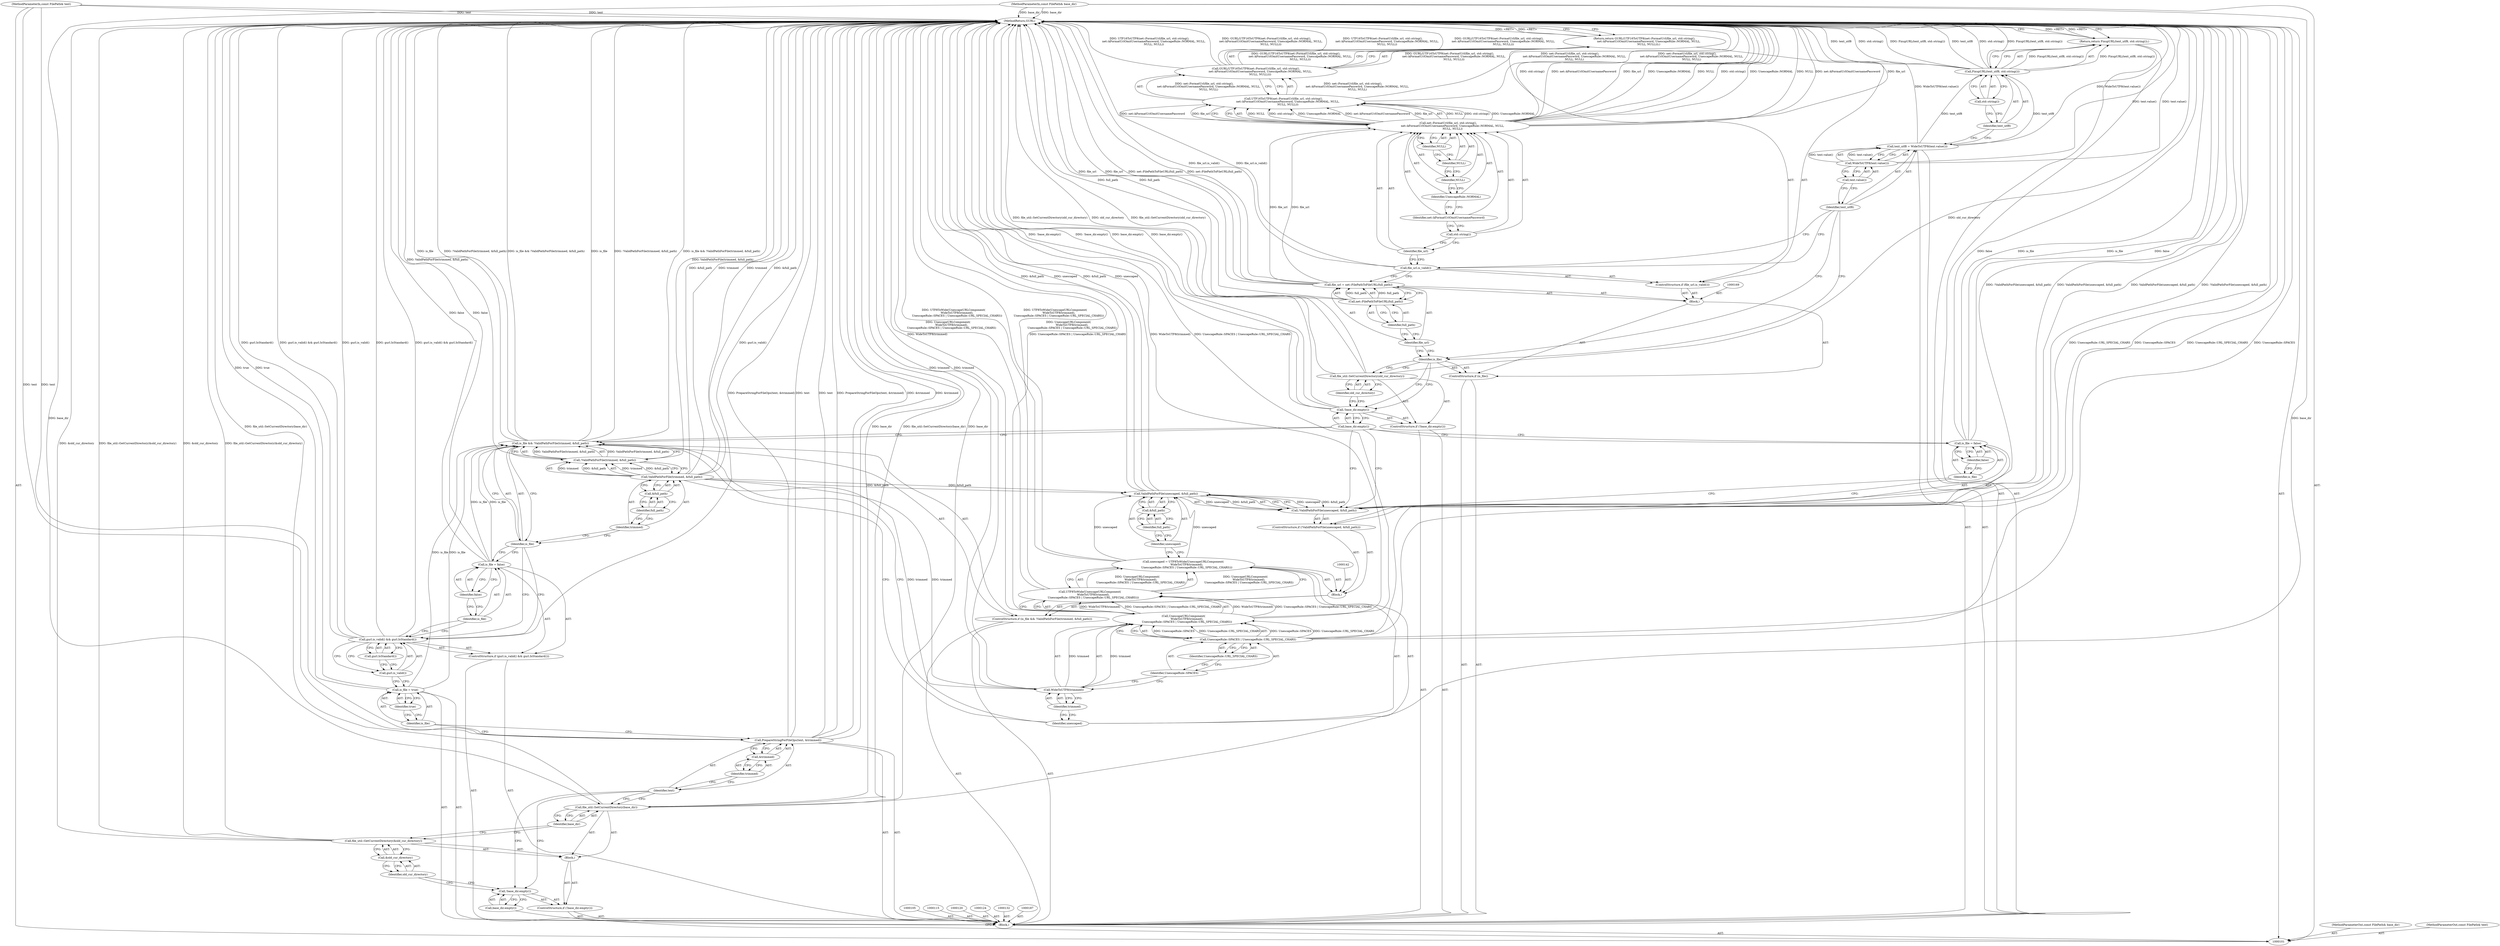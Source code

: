 digraph "0_Chrome_a64c3cf0ab6da24a9a010a45ebe4794422d40c71" {
"1000196" [label="(MethodReturn,GURL)"];
"1000102" [label="(MethodParameterIn,const FilePath& base_dir)"];
"1000306" [label="(MethodParameterOut,const FilePath& base_dir)"];
"1000117" [label="(Identifier,text)"];
"1000116" [label="(Call,PrepareStringForFileOps(text, &trimmed))"];
"1000118" [label="(Call,&trimmed)"];
"1000119" [label="(Identifier,trimmed)"];
"1000123" [label="(Identifier,true)"];
"1000121" [label="(Call,is_file = true)"];
"1000122" [label="(Identifier,is_file)"];
"1000125" [label="(ControlStructure,if (gurl.is_valid() && gurl.IsStandard()))"];
"1000128" [label="(Call,gurl.IsStandard())"];
"1000126" [label="(Call,gurl.is_valid() && gurl.IsStandard())"];
"1000127" [label="(Call,gurl.is_valid())"];
"1000131" [label="(Identifier,false)"];
"1000129" [label="(Call,is_file = false)"];
"1000130" [label="(Identifier,is_file)"];
"1000136" [label="(Call,!ValidPathForFile(trimmed, &full_path))"];
"1000137" [label="(Call,ValidPathForFile(trimmed, &full_path))"];
"1000133" [label="(ControlStructure,if (is_file && !ValidPathForFile(trimmed, &full_path)))"];
"1000138" [label="(Identifier,trimmed)"];
"1000139" [label="(Call,&full_path)"];
"1000140" [label="(Identifier,full_path)"];
"1000134" [label="(Call,is_file && !ValidPathForFile(trimmed, &full_path))"];
"1000135" [label="(Identifier,is_file)"];
"1000103" [label="(MethodParameterIn,const FilePath& text)"];
"1000307" [label="(MethodParameterOut,const FilePath& text)"];
"1000104" [label="(Block,)"];
"1000143" [label="(Call,unescaped = UTF8ToWide(UnescapeURLComponent(\n        WideToUTF8(trimmed),\n        UnescapeRule::SPACES | UnescapeRule::URL_SPECIAL_CHARS)))"];
"1000144" [label="(Identifier,unescaped)"];
"1000145" [label="(Call,UTF8ToWide(UnescapeURLComponent(\n        WideToUTF8(trimmed),\n        UnescapeRule::SPACES | UnescapeRule::URL_SPECIAL_CHARS)))"];
"1000141" [label="(Block,)"];
"1000146" [label="(Call,UnescapeURLComponent(\n        WideToUTF8(trimmed),\n        UnescapeRule::SPACES | UnescapeRule::URL_SPECIAL_CHARS))"];
"1000148" [label="(Identifier,trimmed)"];
"1000147" [label="(Call,WideToUTF8(trimmed))"];
"1000151" [label="(Identifier,UnescapeRule::URL_SPECIAL_CHARS)"];
"1000149" [label="(Call,UnescapeRule::SPACES | UnescapeRule::URL_SPECIAL_CHARS)"];
"1000150" [label="(Identifier,UnescapeRule::SPACES)"];
"1000155" [label="(Identifier,unescaped)"];
"1000156" [label="(Call,&full_path)"];
"1000157" [label="(Identifier,full_path)"];
"1000152" [label="(ControlStructure,if (!ValidPathForFile(unescaped, &full_path)))"];
"1000153" [label="(Call,!ValidPathForFile(unescaped, &full_path))"];
"1000154" [label="(Call,ValidPathForFile(unescaped, &full_path))"];
"1000160" [label="(Identifier,false)"];
"1000158" [label="(Call,is_file = false)"];
"1000159" [label="(Identifier,is_file)"];
"1000161" [label="(ControlStructure,if (!base_dir.empty()))"];
"1000162" [label="(Call,!base_dir.empty())"];
"1000163" [label="(Call,base_dir.empty())"];
"1000165" [label="(Identifier,old_cur_directory)"];
"1000164" [label="(Call,file_util::SetCurrentDirectory(old_cur_directory))"];
"1000166" [label="(ControlStructure,if (is_file))"];
"1000167" [label="(Identifier,is_file)"];
"1000172" [label="(Call,net::FilePathToFileURL(full_path))"];
"1000168" [label="(Block,)"];
"1000173" [label="(Identifier,full_path)"];
"1000170" [label="(Call,file_url = net::FilePathToFileURL(full_path))"];
"1000171" [label="(Identifier,file_url)"];
"1000174" [label="(ControlStructure,if (file_url.is_valid()))"];
"1000175" [label="(Call,file_url.is_valid())"];
"1000177" [label="(Call,GURL(UTF16ToUTF8(net::FormatUrl(file_url, std::string(),\n          net::kFormatUrlOmitUsernamePassword, UnescapeRule::NORMAL, NULL,\n          NULL, NULL))))"];
"1000178" [label="(Call,UTF16ToUTF8(net::FormatUrl(file_url, std::string(),\n          net::kFormatUrlOmitUsernamePassword, UnescapeRule::NORMAL, NULL,\n          NULL, NULL)))"];
"1000179" [label="(Call,net::FormatUrl(file_url, std::string(),\n          net::kFormatUrlOmitUsernamePassword, UnescapeRule::NORMAL, NULL,\n          NULL, NULL))"];
"1000180" [label="(Identifier,file_url)"];
"1000181" [label="(Call,std::string())"];
"1000176" [label="(Return,return GURL(UTF16ToUTF8(net::FormatUrl(file_url, std::string(),\n          net::kFormatUrlOmitUsernamePassword, UnescapeRule::NORMAL, NULL,\n          NULL, NULL)));)"];
"1000106" [label="(ControlStructure,if (!base_dir.empty()))"];
"1000109" [label="(Block,)"];
"1000107" [label="(Call,!base_dir.empty())"];
"1000108" [label="(Call,base_dir.empty())"];
"1000182" [label="(Identifier,net::kFormatUrlOmitUsernamePassword)"];
"1000183" [label="(Identifier,UnescapeRule::NORMAL)"];
"1000184" [label="(Identifier,NULL)"];
"1000185" [label="(Identifier,NULL)"];
"1000186" [label="(Identifier,NULL)"];
"1000188" [label="(Call,text_utf8 = WideToUTF8(text.value()))"];
"1000189" [label="(Identifier,text_utf8)"];
"1000190" [label="(Call,WideToUTF8(text.value()))"];
"1000191" [label="(Call,text.value())"];
"1000194" [label="(Identifier,text_utf8)"];
"1000192" [label="(Return,return FixupURL(text_utf8, std::string());)"];
"1000195" [label="(Call,std::string())"];
"1000193" [label="(Call,FixupURL(text_utf8, std::string()))"];
"1000111" [label="(Call,&old_cur_directory)"];
"1000112" [label="(Identifier,old_cur_directory)"];
"1000110" [label="(Call,file_util::GetCurrentDirectory(&old_cur_directory))"];
"1000114" [label="(Identifier,base_dir)"];
"1000113" [label="(Call,file_util::SetCurrentDirectory(base_dir))"];
"1000196" -> "1000101"  [label="AST: "];
"1000196" -> "1000176"  [label="CFG: "];
"1000196" -> "1000192"  [label="CFG: "];
"1000170" -> "1000196"  [label="DDG: net::FilePathToFileURL(full_path)"];
"1000170" -> "1000196"  [label="DDG: file_url"];
"1000193" -> "1000196"  [label="DDG: text_utf8"];
"1000193" -> "1000196"  [label="DDG: std::string()"];
"1000193" -> "1000196"  [label="DDG: FixupURL(text_utf8, std::string())"];
"1000179" -> "1000196"  [label="DDG: NULL"];
"1000179" -> "1000196"  [label="DDG: std::string()"];
"1000179" -> "1000196"  [label="DDG: net::kFormatUrlOmitUsernamePassword"];
"1000179" -> "1000196"  [label="DDG: file_url"];
"1000179" -> "1000196"  [label="DDG: UnescapeRule::NORMAL"];
"1000149" -> "1000196"  [label="DDG: UnescapeRule::URL_SPECIAL_CHARS"];
"1000149" -> "1000196"  [label="DDG: UnescapeRule::SPACES"];
"1000188" -> "1000196"  [label="DDG: WideToUTF8(text.value())"];
"1000178" -> "1000196"  [label="DDG: net::FormatUrl(file_url, std::string(),\n          net::kFormatUrlOmitUsernamePassword, UnescapeRule::NORMAL, NULL,\n          NULL, NULL)"];
"1000116" -> "1000196"  [label="DDG: &trimmed"];
"1000116" -> "1000196"  [label="DDG: text"];
"1000116" -> "1000196"  [label="DDG: PrepareStringForFileOps(text, &trimmed)"];
"1000102" -> "1000196"  [label="DDG: base_dir"];
"1000153" -> "1000196"  [label="DDG: ValidPathForFile(unescaped, &full_path)"];
"1000153" -> "1000196"  [label="DDG: !ValidPathForFile(unescaped, &full_path)"];
"1000158" -> "1000196"  [label="DDG: is_file"];
"1000158" -> "1000196"  [label="DDG: false"];
"1000177" -> "1000196"  [label="DDG: UTF16ToUTF8(net::FormatUrl(file_url, std::string(),\n          net::kFormatUrlOmitUsernamePassword, UnescapeRule::NORMAL, NULL,\n          NULL, NULL))"];
"1000177" -> "1000196"  [label="DDG: GURL(UTF16ToUTF8(net::FormatUrl(file_url, std::string(),\n          net::kFormatUrlOmitUsernamePassword, UnescapeRule::NORMAL, NULL,\n          NULL, NULL)))"];
"1000164" -> "1000196"  [label="DDG: file_util::SetCurrentDirectory(old_cur_directory)"];
"1000164" -> "1000196"  [label="DDG: old_cur_directory"];
"1000126" -> "1000196"  [label="DDG: gurl.is_valid() && gurl.IsStandard()"];
"1000126" -> "1000196"  [label="DDG: gurl.is_valid()"];
"1000126" -> "1000196"  [label="DDG: gurl.IsStandard()"];
"1000113" -> "1000196"  [label="DDG: base_dir"];
"1000113" -> "1000196"  [label="DDG: file_util::SetCurrentDirectory(base_dir)"];
"1000121" -> "1000196"  [label="DDG: true"];
"1000137" -> "1000196"  [label="DDG: &full_path"];
"1000137" -> "1000196"  [label="DDG: trimmed"];
"1000154" -> "1000196"  [label="DDG: unescaped"];
"1000154" -> "1000196"  [label="DDG: &full_path"];
"1000134" -> "1000196"  [label="DDG: is_file && !ValidPathForFile(trimmed, &full_path)"];
"1000134" -> "1000196"  [label="DDG: is_file"];
"1000134" -> "1000196"  [label="DDG: !ValidPathForFile(trimmed, &full_path)"];
"1000103" -> "1000196"  [label="DDG: text"];
"1000190" -> "1000196"  [label="DDG: text.value()"];
"1000146" -> "1000196"  [label="DDG: UnescapeRule::SPACES | UnescapeRule::URL_SPECIAL_CHARS"];
"1000146" -> "1000196"  [label="DDG: WideToUTF8(trimmed)"];
"1000147" -> "1000196"  [label="DDG: trimmed"];
"1000110" -> "1000196"  [label="DDG: file_util::GetCurrentDirectory(&old_cur_directory)"];
"1000110" -> "1000196"  [label="DDG: &old_cur_directory"];
"1000172" -> "1000196"  [label="DDG: full_path"];
"1000143" -> "1000196"  [label="DDG: UTF8ToWide(UnescapeURLComponent(\n        WideToUTF8(trimmed),\n        UnescapeRule::SPACES | UnescapeRule::URL_SPECIAL_CHARS))"];
"1000162" -> "1000196"  [label="DDG: base_dir.empty()"];
"1000162" -> "1000196"  [label="DDG: !base_dir.empty()"];
"1000145" -> "1000196"  [label="DDG: UnescapeURLComponent(\n        WideToUTF8(trimmed),\n        UnescapeRule::SPACES | UnescapeRule::URL_SPECIAL_CHARS)"];
"1000136" -> "1000196"  [label="DDG: ValidPathForFile(trimmed, &full_path)"];
"1000175" -> "1000196"  [label="DDG: file_url.is_valid()"];
"1000129" -> "1000196"  [label="DDG: false"];
"1000192" -> "1000196"  [label="DDG: <RET>"];
"1000176" -> "1000196"  [label="DDG: <RET>"];
"1000102" -> "1000101"  [label="AST: "];
"1000102" -> "1000196"  [label="DDG: base_dir"];
"1000102" -> "1000113"  [label="DDG: base_dir"];
"1000306" -> "1000101"  [label="AST: "];
"1000117" -> "1000116"  [label="AST: "];
"1000117" -> "1000113"  [label="CFG: "];
"1000117" -> "1000107"  [label="CFG: "];
"1000119" -> "1000117"  [label="CFG: "];
"1000116" -> "1000104"  [label="AST: "];
"1000116" -> "1000118"  [label="CFG: "];
"1000117" -> "1000116"  [label="AST: "];
"1000118" -> "1000116"  [label="AST: "];
"1000122" -> "1000116"  [label="CFG: "];
"1000116" -> "1000196"  [label="DDG: &trimmed"];
"1000116" -> "1000196"  [label="DDG: text"];
"1000116" -> "1000196"  [label="DDG: PrepareStringForFileOps(text, &trimmed)"];
"1000103" -> "1000116"  [label="DDG: text"];
"1000118" -> "1000116"  [label="AST: "];
"1000118" -> "1000119"  [label="CFG: "];
"1000119" -> "1000118"  [label="AST: "];
"1000116" -> "1000118"  [label="CFG: "];
"1000119" -> "1000118"  [label="AST: "];
"1000119" -> "1000117"  [label="CFG: "];
"1000118" -> "1000119"  [label="CFG: "];
"1000123" -> "1000121"  [label="AST: "];
"1000123" -> "1000122"  [label="CFG: "];
"1000121" -> "1000123"  [label="CFG: "];
"1000121" -> "1000104"  [label="AST: "];
"1000121" -> "1000123"  [label="CFG: "];
"1000122" -> "1000121"  [label="AST: "];
"1000123" -> "1000121"  [label="AST: "];
"1000127" -> "1000121"  [label="CFG: "];
"1000121" -> "1000196"  [label="DDG: true"];
"1000121" -> "1000134"  [label="DDG: is_file"];
"1000122" -> "1000121"  [label="AST: "];
"1000122" -> "1000116"  [label="CFG: "];
"1000123" -> "1000122"  [label="CFG: "];
"1000125" -> "1000104"  [label="AST: "];
"1000126" -> "1000125"  [label="AST: "];
"1000129" -> "1000125"  [label="AST: "];
"1000128" -> "1000126"  [label="AST: "];
"1000128" -> "1000127"  [label="CFG: "];
"1000126" -> "1000128"  [label="CFG: "];
"1000126" -> "1000125"  [label="AST: "];
"1000126" -> "1000127"  [label="CFG: "];
"1000126" -> "1000128"  [label="CFG: "];
"1000127" -> "1000126"  [label="AST: "];
"1000128" -> "1000126"  [label="AST: "];
"1000130" -> "1000126"  [label="CFG: "];
"1000135" -> "1000126"  [label="CFG: "];
"1000126" -> "1000196"  [label="DDG: gurl.is_valid() && gurl.IsStandard()"];
"1000126" -> "1000196"  [label="DDG: gurl.is_valid()"];
"1000126" -> "1000196"  [label="DDG: gurl.IsStandard()"];
"1000127" -> "1000126"  [label="AST: "];
"1000127" -> "1000121"  [label="CFG: "];
"1000128" -> "1000127"  [label="CFG: "];
"1000126" -> "1000127"  [label="CFG: "];
"1000131" -> "1000129"  [label="AST: "];
"1000131" -> "1000130"  [label="CFG: "];
"1000129" -> "1000131"  [label="CFG: "];
"1000129" -> "1000125"  [label="AST: "];
"1000129" -> "1000131"  [label="CFG: "];
"1000130" -> "1000129"  [label="AST: "];
"1000131" -> "1000129"  [label="AST: "];
"1000135" -> "1000129"  [label="CFG: "];
"1000129" -> "1000196"  [label="DDG: false"];
"1000129" -> "1000134"  [label="DDG: is_file"];
"1000130" -> "1000129"  [label="AST: "];
"1000130" -> "1000126"  [label="CFG: "];
"1000131" -> "1000130"  [label="CFG: "];
"1000136" -> "1000134"  [label="AST: "];
"1000136" -> "1000137"  [label="CFG: "];
"1000137" -> "1000136"  [label="AST: "];
"1000134" -> "1000136"  [label="CFG: "];
"1000136" -> "1000196"  [label="DDG: ValidPathForFile(trimmed, &full_path)"];
"1000136" -> "1000134"  [label="DDG: ValidPathForFile(trimmed, &full_path)"];
"1000137" -> "1000136"  [label="DDG: trimmed"];
"1000137" -> "1000136"  [label="DDG: &full_path"];
"1000137" -> "1000136"  [label="AST: "];
"1000137" -> "1000139"  [label="CFG: "];
"1000138" -> "1000137"  [label="AST: "];
"1000139" -> "1000137"  [label="AST: "];
"1000136" -> "1000137"  [label="CFG: "];
"1000137" -> "1000196"  [label="DDG: &full_path"];
"1000137" -> "1000196"  [label="DDG: trimmed"];
"1000137" -> "1000136"  [label="DDG: trimmed"];
"1000137" -> "1000136"  [label="DDG: &full_path"];
"1000137" -> "1000147"  [label="DDG: trimmed"];
"1000137" -> "1000154"  [label="DDG: &full_path"];
"1000133" -> "1000104"  [label="AST: "];
"1000134" -> "1000133"  [label="AST: "];
"1000141" -> "1000133"  [label="AST: "];
"1000138" -> "1000137"  [label="AST: "];
"1000138" -> "1000135"  [label="CFG: "];
"1000140" -> "1000138"  [label="CFG: "];
"1000139" -> "1000137"  [label="AST: "];
"1000139" -> "1000140"  [label="CFG: "];
"1000140" -> "1000139"  [label="AST: "];
"1000137" -> "1000139"  [label="CFG: "];
"1000140" -> "1000139"  [label="AST: "];
"1000140" -> "1000138"  [label="CFG: "];
"1000139" -> "1000140"  [label="CFG: "];
"1000134" -> "1000133"  [label="AST: "];
"1000134" -> "1000135"  [label="CFG: "];
"1000134" -> "1000136"  [label="CFG: "];
"1000135" -> "1000134"  [label="AST: "];
"1000136" -> "1000134"  [label="AST: "];
"1000144" -> "1000134"  [label="CFG: "];
"1000163" -> "1000134"  [label="CFG: "];
"1000134" -> "1000196"  [label="DDG: is_file && !ValidPathForFile(trimmed, &full_path)"];
"1000134" -> "1000196"  [label="DDG: is_file"];
"1000134" -> "1000196"  [label="DDG: !ValidPathForFile(trimmed, &full_path)"];
"1000129" -> "1000134"  [label="DDG: is_file"];
"1000121" -> "1000134"  [label="DDG: is_file"];
"1000136" -> "1000134"  [label="DDG: ValidPathForFile(trimmed, &full_path)"];
"1000135" -> "1000134"  [label="AST: "];
"1000135" -> "1000129"  [label="CFG: "];
"1000135" -> "1000126"  [label="CFG: "];
"1000138" -> "1000135"  [label="CFG: "];
"1000134" -> "1000135"  [label="CFG: "];
"1000103" -> "1000101"  [label="AST: "];
"1000103" -> "1000196"  [label="DDG: text"];
"1000103" -> "1000116"  [label="DDG: text"];
"1000307" -> "1000101"  [label="AST: "];
"1000104" -> "1000101"  [label="AST: "];
"1000105" -> "1000104"  [label="AST: "];
"1000106" -> "1000104"  [label="AST: "];
"1000115" -> "1000104"  [label="AST: "];
"1000116" -> "1000104"  [label="AST: "];
"1000120" -> "1000104"  [label="AST: "];
"1000121" -> "1000104"  [label="AST: "];
"1000124" -> "1000104"  [label="AST: "];
"1000125" -> "1000104"  [label="AST: "];
"1000132" -> "1000104"  [label="AST: "];
"1000133" -> "1000104"  [label="AST: "];
"1000161" -> "1000104"  [label="AST: "];
"1000166" -> "1000104"  [label="AST: "];
"1000187" -> "1000104"  [label="AST: "];
"1000188" -> "1000104"  [label="AST: "];
"1000192" -> "1000104"  [label="AST: "];
"1000143" -> "1000141"  [label="AST: "];
"1000143" -> "1000145"  [label="CFG: "];
"1000144" -> "1000143"  [label="AST: "];
"1000145" -> "1000143"  [label="AST: "];
"1000155" -> "1000143"  [label="CFG: "];
"1000143" -> "1000196"  [label="DDG: UTF8ToWide(UnescapeURLComponent(\n        WideToUTF8(trimmed),\n        UnescapeRule::SPACES | UnescapeRule::URL_SPECIAL_CHARS))"];
"1000145" -> "1000143"  [label="DDG: UnescapeURLComponent(\n        WideToUTF8(trimmed),\n        UnescapeRule::SPACES | UnescapeRule::URL_SPECIAL_CHARS)"];
"1000143" -> "1000154"  [label="DDG: unescaped"];
"1000144" -> "1000143"  [label="AST: "];
"1000144" -> "1000134"  [label="CFG: "];
"1000148" -> "1000144"  [label="CFG: "];
"1000145" -> "1000143"  [label="AST: "];
"1000145" -> "1000146"  [label="CFG: "];
"1000146" -> "1000145"  [label="AST: "];
"1000143" -> "1000145"  [label="CFG: "];
"1000145" -> "1000196"  [label="DDG: UnescapeURLComponent(\n        WideToUTF8(trimmed),\n        UnescapeRule::SPACES | UnescapeRule::URL_SPECIAL_CHARS)"];
"1000145" -> "1000143"  [label="DDG: UnescapeURLComponent(\n        WideToUTF8(trimmed),\n        UnescapeRule::SPACES | UnescapeRule::URL_SPECIAL_CHARS)"];
"1000146" -> "1000145"  [label="DDG: WideToUTF8(trimmed)"];
"1000146" -> "1000145"  [label="DDG: UnescapeRule::SPACES | UnescapeRule::URL_SPECIAL_CHARS"];
"1000141" -> "1000133"  [label="AST: "];
"1000142" -> "1000141"  [label="AST: "];
"1000143" -> "1000141"  [label="AST: "];
"1000152" -> "1000141"  [label="AST: "];
"1000146" -> "1000145"  [label="AST: "];
"1000146" -> "1000149"  [label="CFG: "];
"1000147" -> "1000146"  [label="AST: "];
"1000149" -> "1000146"  [label="AST: "];
"1000145" -> "1000146"  [label="CFG: "];
"1000146" -> "1000196"  [label="DDG: UnescapeRule::SPACES | UnescapeRule::URL_SPECIAL_CHARS"];
"1000146" -> "1000196"  [label="DDG: WideToUTF8(trimmed)"];
"1000146" -> "1000145"  [label="DDG: WideToUTF8(trimmed)"];
"1000146" -> "1000145"  [label="DDG: UnescapeRule::SPACES | UnescapeRule::URL_SPECIAL_CHARS"];
"1000147" -> "1000146"  [label="DDG: trimmed"];
"1000149" -> "1000146"  [label="DDG: UnescapeRule::SPACES"];
"1000149" -> "1000146"  [label="DDG: UnescapeRule::URL_SPECIAL_CHARS"];
"1000148" -> "1000147"  [label="AST: "];
"1000148" -> "1000144"  [label="CFG: "];
"1000147" -> "1000148"  [label="CFG: "];
"1000147" -> "1000146"  [label="AST: "];
"1000147" -> "1000148"  [label="CFG: "];
"1000148" -> "1000147"  [label="AST: "];
"1000150" -> "1000147"  [label="CFG: "];
"1000147" -> "1000196"  [label="DDG: trimmed"];
"1000147" -> "1000146"  [label="DDG: trimmed"];
"1000137" -> "1000147"  [label="DDG: trimmed"];
"1000151" -> "1000149"  [label="AST: "];
"1000151" -> "1000150"  [label="CFG: "];
"1000149" -> "1000151"  [label="CFG: "];
"1000149" -> "1000146"  [label="AST: "];
"1000149" -> "1000151"  [label="CFG: "];
"1000150" -> "1000149"  [label="AST: "];
"1000151" -> "1000149"  [label="AST: "];
"1000146" -> "1000149"  [label="CFG: "];
"1000149" -> "1000196"  [label="DDG: UnescapeRule::URL_SPECIAL_CHARS"];
"1000149" -> "1000196"  [label="DDG: UnescapeRule::SPACES"];
"1000149" -> "1000146"  [label="DDG: UnescapeRule::SPACES"];
"1000149" -> "1000146"  [label="DDG: UnescapeRule::URL_SPECIAL_CHARS"];
"1000150" -> "1000149"  [label="AST: "];
"1000150" -> "1000147"  [label="CFG: "];
"1000151" -> "1000150"  [label="CFG: "];
"1000155" -> "1000154"  [label="AST: "];
"1000155" -> "1000143"  [label="CFG: "];
"1000157" -> "1000155"  [label="CFG: "];
"1000156" -> "1000154"  [label="AST: "];
"1000156" -> "1000157"  [label="CFG: "];
"1000157" -> "1000156"  [label="AST: "];
"1000154" -> "1000156"  [label="CFG: "];
"1000157" -> "1000156"  [label="AST: "];
"1000157" -> "1000155"  [label="CFG: "];
"1000156" -> "1000157"  [label="CFG: "];
"1000152" -> "1000141"  [label="AST: "];
"1000153" -> "1000152"  [label="AST: "];
"1000158" -> "1000152"  [label="AST: "];
"1000153" -> "1000152"  [label="AST: "];
"1000153" -> "1000154"  [label="CFG: "];
"1000154" -> "1000153"  [label="AST: "];
"1000159" -> "1000153"  [label="CFG: "];
"1000163" -> "1000153"  [label="CFG: "];
"1000153" -> "1000196"  [label="DDG: ValidPathForFile(unescaped, &full_path)"];
"1000153" -> "1000196"  [label="DDG: !ValidPathForFile(unescaped, &full_path)"];
"1000154" -> "1000153"  [label="DDG: unescaped"];
"1000154" -> "1000153"  [label="DDG: &full_path"];
"1000154" -> "1000153"  [label="AST: "];
"1000154" -> "1000156"  [label="CFG: "];
"1000155" -> "1000154"  [label="AST: "];
"1000156" -> "1000154"  [label="AST: "];
"1000153" -> "1000154"  [label="CFG: "];
"1000154" -> "1000196"  [label="DDG: unescaped"];
"1000154" -> "1000196"  [label="DDG: &full_path"];
"1000154" -> "1000153"  [label="DDG: unescaped"];
"1000154" -> "1000153"  [label="DDG: &full_path"];
"1000143" -> "1000154"  [label="DDG: unescaped"];
"1000137" -> "1000154"  [label="DDG: &full_path"];
"1000160" -> "1000158"  [label="AST: "];
"1000160" -> "1000159"  [label="CFG: "];
"1000158" -> "1000160"  [label="CFG: "];
"1000158" -> "1000152"  [label="AST: "];
"1000158" -> "1000160"  [label="CFG: "];
"1000159" -> "1000158"  [label="AST: "];
"1000160" -> "1000158"  [label="AST: "];
"1000163" -> "1000158"  [label="CFG: "];
"1000158" -> "1000196"  [label="DDG: is_file"];
"1000158" -> "1000196"  [label="DDG: false"];
"1000159" -> "1000158"  [label="AST: "];
"1000159" -> "1000153"  [label="CFG: "];
"1000160" -> "1000159"  [label="CFG: "];
"1000161" -> "1000104"  [label="AST: "];
"1000162" -> "1000161"  [label="AST: "];
"1000164" -> "1000161"  [label="AST: "];
"1000162" -> "1000161"  [label="AST: "];
"1000162" -> "1000163"  [label="CFG: "];
"1000163" -> "1000162"  [label="AST: "];
"1000165" -> "1000162"  [label="CFG: "];
"1000167" -> "1000162"  [label="CFG: "];
"1000162" -> "1000196"  [label="DDG: base_dir.empty()"];
"1000162" -> "1000196"  [label="DDG: !base_dir.empty()"];
"1000163" -> "1000162"  [label="AST: "];
"1000163" -> "1000158"  [label="CFG: "];
"1000163" -> "1000153"  [label="CFG: "];
"1000163" -> "1000134"  [label="CFG: "];
"1000162" -> "1000163"  [label="CFG: "];
"1000165" -> "1000164"  [label="AST: "];
"1000165" -> "1000162"  [label="CFG: "];
"1000164" -> "1000165"  [label="CFG: "];
"1000164" -> "1000161"  [label="AST: "];
"1000164" -> "1000165"  [label="CFG: "];
"1000165" -> "1000164"  [label="AST: "];
"1000167" -> "1000164"  [label="CFG: "];
"1000164" -> "1000196"  [label="DDG: file_util::SetCurrentDirectory(old_cur_directory)"];
"1000164" -> "1000196"  [label="DDG: old_cur_directory"];
"1000166" -> "1000104"  [label="AST: "];
"1000167" -> "1000166"  [label="AST: "];
"1000168" -> "1000166"  [label="AST: "];
"1000167" -> "1000166"  [label="AST: "];
"1000167" -> "1000164"  [label="CFG: "];
"1000167" -> "1000162"  [label="CFG: "];
"1000171" -> "1000167"  [label="CFG: "];
"1000189" -> "1000167"  [label="CFG: "];
"1000172" -> "1000170"  [label="AST: "];
"1000172" -> "1000173"  [label="CFG: "];
"1000173" -> "1000172"  [label="AST: "];
"1000170" -> "1000172"  [label="CFG: "];
"1000172" -> "1000196"  [label="DDG: full_path"];
"1000172" -> "1000170"  [label="DDG: full_path"];
"1000168" -> "1000166"  [label="AST: "];
"1000169" -> "1000168"  [label="AST: "];
"1000170" -> "1000168"  [label="AST: "];
"1000174" -> "1000168"  [label="AST: "];
"1000173" -> "1000172"  [label="AST: "];
"1000173" -> "1000171"  [label="CFG: "];
"1000172" -> "1000173"  [label="CFG: "];
"1000170" -> "1000168"  [label="AST: "];
"1000170" -> "1000172"  [label="CFG: "];
"1000171" -> "1000170"  [label="AST: "];
"1000172" -> "1000170"  [label="AST: "];
"1000175" -> "1000170"  [label="CFG: "];
"1000170" -> "1000196"  [label="DDG: net::FilePathToFileURL(full_path)"];
"1000170" -> "1000196"  [label="DDG: file_url"];
"1000172" -> "1000170"  [label="DDG: full_path"];
"1000170" -> "1000179"  [label="DDG: file_url"];
"1000171" -> "1000170"  [label="AST: "];
"1000171" -> "1000167"  [label="CFG: "];
"1000173" -> "1000171"  [label="CFG: "];
"1000174" -> "1000168"  [label="AST: "];
"1000175" -> "1000174"  [label="AST: "];
"1000176" -> "1000174"  [label="AST: "];
"1000175" -> "1000174"  [label="AST: "];
"1000175" -> "1000170"  [label="CFG: "];
"1000180" -> "1000175"  [label="CFG: "];
"1000189" -> "1000175"  [label="CFG: "];
"1000175" -> "1000196"  [label="DDG: file_url.is_valid()"];
"1000177" -> "1000176"  [label="AST: "];
"1000177" -> "1000178"  [label="CFG: "];
"1000178" -> "1000177"  [label="AST: "];
"1000176" -> "1000177"  [label="CFG: "];
"1000177" -> "1000196"  [label="DDG: UTF16ToUTF8(net::FormatUrl(file_url, std::string(),\n          net::kFormatUrlOmitUsernamePassword, UnescapeRule::NORMAL, NULL,\n          NULL, NULL))"];
"1000177" -> "1000196"  [label="DDG: GURL(UTF16ToUTF8(net::FormatUrl(file_url, std::string(),\n          net::kFormatUrlOmitUsernamePassword, UnescapeRule::NORMAL, NULL,\n          NULL, NULL)))"];
"1000177" -> "1000176"  [label="DDG: GURL(UTF16ToUTF8(net::FormatUrl(file_url, std::string(),\n          net::kFormatUrlOmitUsernamePassword, UnescapeRule::NORMAL, NULL,\n          NULL, NULL)))"];
"1000178" -> "1000177"  [label="DDG: net::FormatUrl(file_url, std::string(),\n          net::kFormatUrlOmitUsernamePassword, UnescapeRule::NORMAL, NULL,\n          NULL, NULL)"];
"1000178" -> "1000177"  [label="AST: "];
"1000178" -> "1000179"  [label="CFG: "];
"1000179" -> "1000178"  [label="AST: "];
"1000177" -> "1000178"  [label="CFG: "];
"1000178" -> "1000196"  [label="DDG: net::FormatUrl(file_url, std::string(),\n          net::kFormatUrlOmitUsernamePassword, UnescapeRule::NORMAL, NULL,\n          NULL, NULL)"];
"1000178" -> "1000177"  [label="DDG: net::FormatUrl(file_url, std::string(),\n          net::kFormatUrlOmitUsernamePassword, UnescapeRule::NORMAL, NULL,\n          NULL, NULL)"];
"1000179" -> "1000178"  [label="DDG: NULL"];
"1000179" -> "1000178"  [label="DDG: std::string()"];
"1000179" -> "1000178"  [label="DDG: UnescapeRule::NORMAL"];
"1000179" -> "1000178"  [label="DDG: net::kFormatUrlOmitUsernamePassword"];
"1000179" -> "1000178"  [label="DDG: file_url"];
"1000179" -> "1000178"  [label="AST: "];
"1000179" -> "1000186"  [label="CFG: "];
"1000180" -> "1000179"  [label="AST: "];
"1000181" -> "1000179"  [label="AST: "];
"1000182" -> "1000179"  [label="AST: "];
"1000183" -> "1000179"  [label="AST: "];
"1000184" -> "1000179"  [label="AST: "];
"1000185" -> "1000179"  [label="AST: "];
"1000186" -> "1000179"  [label="AST: "];
"1000178" -> "1000179"  [label="CFG: "];
"1000179" -> "1000196"  [label="DDG: NULL"];
"1000179" -> "1000196"  [label="DDG: std::string()"];
"1000179" -> "1000196"  [label="DDG: net::kFormatUrlOmitUsernamePassword"];
"1000179" -> "1000196"  [label="DDG: file_url"];
"1000179" -> "1000196"  [label="DDG: UnescapeRule::NORMAL"];
"1000179" -> "1000178"  [label="DDG: NULL"];
"1000179" -> "1000178"  [label="DDG: std::string()"];
"1000179" -> "1000178"  [label="DDG: UnescapeRule::NORMAL"];
"1000179" -> "1000178"  [label="DDG: net::kFormatUrlOmitUsernamePassword"];
"1000179" -> "1000178"  [label="DDG: file_url"];
"1000170" -> "1000179"  [label="DDG: file_url"];
"1000180" -> "1000179"  [label="AST: "];
"1000180" -> "1000175"  [label="CFG: "];
"1000181" -> "1000180"  [label="CFG: "];
"1000181" -> "1000179"  [label="AST: "];
"1000181" -> "1000180"  [label="CFG: "];
"1000182" -> "1000181"  [label="CFG: "];
"1000176" -> "1000174"  [label="AST: "];
"1000176" -> "1000177"  [label="CFG: "];
"1000177" -> "1000176"  [label="AST: "];
"1000196" -> "1000176"  [label="CFG: "];
"1000176" -> "1000196"  [label="DDG: <RET>"];
"1000177" -> "1000176"  [label="DDG: GURL(UTF16ToUTF8(net::FormatUrl(file_url, std::string(),\n          net::kFormatUrlOmitUsernamePassword, UnescapeRule::NORMAL, NULL,\n          NULL, NULL)))"];
"1000106" -> "1000104"  [label="AST: "];
"1000107" -> "1000106"  [label="AST: "];
"1000109" -> "1000106"  [label="AST: "];
"1000109" -> "1000106"  [label="AST: "];
"1000110" -> "1000109"  [label="AST: "];
"1000113" -> "1000109"  [label="AST: "];
"1000107" -> "1000106"  [label="AST: "];
"1000107" -> "1000108"  [label="CFG: "];
"1000108" -> "1000107"  [label="AST: "];
"1000112" -> "1000107"  [label="CFG: "];
"1000117" -> "1000107"  [label="CFG: "];
"1000108" -> "1000107"  [label="AST: "];
"1000108" -> "1000101"  [label="CFG: "];
"1000107" -> "1000108"  [label="CFG: "];
"1000182" -> "1000179"  [label="AST: "];
"1000182" -> "1000181"  [label="CFG: "];
"1000183" -> "1000182"  [label="CFG: "];
"1000183" -> "1000179"  [label="AST: "];
"1000183" -> "1000182"  [label="CFG: "];
"1000184" -> "1000183"  [label="CFG: "];
"1000184" -> "1000179"  [label="AST: "];
"1000184" -> "1000183"  [label="CFG: "];
"1000185" -> "1000184"  [label="CFG: "];
"1000185" -> "1000179"  [label="AST: "];
"1000185" -> "1000184"  [label="CFG: "];
"1000186" -> "1000185"  [label="CFG: "];
"1000186" -> "1000179"  [label="AST: "];
"1000186" -> "1000185"  [label="CFG: "];
"1000179" -> "1000186"  [label="CFG: "];
"1000188" -> "1000104"  [label="AST: "];
"1000188" -> "1000190"  [label="CFG: "];
"1000189" -> "1000188"  [label="AST: "];
"1000190" -> "1000188"  [label="AST: "];
"1000194" -> "1000188"  [label="CFG: "];
"1000188" -> "1000196"  [label="DDG: WideToUTF8(text.value())"];
"1000190" -> "1000188"  [label="DDG: text.value()"];
"1000188" -> "1000193"  [label="DDG: text_utf8"];
"1000189" -> "1000188"  [label="AST: "];
"1000189" -> "1000175"  [label="CFG: "];
"1000189" -> "1000167"  [label="CFG: "];
"1000191" -> "1000189"  [label="CFG: "];
"1000190" -> "1000188"  [label="AST: "];
"1000190" -> "1000191"  [label="CFG: "];
"1000191" -> "1000190"  [label="AST: "];
"1000188" -> "1000190"  [label="CFG: "];
"1000190" -> "1000196"  [label="DDG: text.value()"];
"1000190" -> "1000188"  [label="DDG: text.value()"];
"1000191" -> "1000190"  [label="AST: "];
"1000191" -> "1000189"  [label="CFG: "];
"1000190" -> "1000191"  [label="CFG: "];
"1000194" -> "1000193"  [label="AST: "];
"1000194" -> "1000188"  [label="CFG: "];
"1000195" -> "1000194"  [label="CFG: "];
"1000192" -> "1000104"  [label="AST: "];
"1000192" -> "1000193"  [label="CFG: "];
"1000193" -> "1000192"  [label="AST: "];
"1000196" -> "1000192"  [label="CFG: "];
"1000192" -> "1000196"  [label="DDG: <RET>"];
"1000193" -> "1000192"  [label="DDG: FixupURL(text_utf8, std::string())"];
"1000195" -> "1000193"  [label="AST: "];
"1000195" -> "1000194"  [label="CFG: "];
"1000193" -> "1000195"  [label="CFG: "];
"1000193" -> "1000192"  [label="AST: "];
"1000193" -> "1000195"  [label="CFG: "];
"1000194" -> "1000193"  [label="AST: "];
"1000195" -> "1000193"  [label="AST: "];
"1000192" -> "1000193"  [label="CFG: "];
"1000193" -> "1000196"  [label="DDG: text_utf8"];
"1000193" -> "1000196"  [label="DDG: std::string()"];
"1000193" -> "1000196"  [label="DDG: FixupURL(text_utf8, std::string())"];
"1000193" -> "1000192"  [label="DDG: FixupURL(text_utf8, std::string())"];
"1000188" -> "1000193"  [label="DDG: text_utf8"];
"1000111" -> "1000110"  [label="AST: "];
"1000111" -> "1000112"  [label="CFG: "];
"1000112" -> "1000111"  [label="AST: "];
"1000110" -> "1000111"  [label="CFG: "];
"1000112" -> "1000111"  [label="AST: "];
"1000112" -> "1000107"  [label="CFG: "];
"1000111" -> "1000112"  [label="CFG: "];
"1000110" -> "1000109"  [label="AST: "];
"1000110" -> "1000111"  [label="CFG: "];
"1000111" -> "1000110"  [label="AST: "];
"1000114" -> "1000110"  [label="CFG: "];
"1000110" -> "1000196"  [label="DDG: file_util::GetCurrentDirectory(&old_cur_directory)"];
"1000110" -> "1000196"  [label="DDG: &old_cur_directory"];
"1000114" -> "1000113"  [label="AST: "];
"1000114" -> "1000110"  [label="CFG: "];
"1000113" -> "1000114"  [label="CFG: "];
"1000113" -> "1000109"  [label="AST: "];
"1000113" -> "1000114"  [label="CFG: "];
"1000114" -> "1000113"  [label="AST: "];
"1000117" -> "1000113"  [label="CFG: "];
"1000113" -> "1000196"  [label="DDG: base_dir"];
"1000113" -> "1000196"  [label="DDG: file_util::SetCurrentDirectory(base_dir)"];
"1000102" -> "1000113"  [label="DDG: base_dir"];
}
